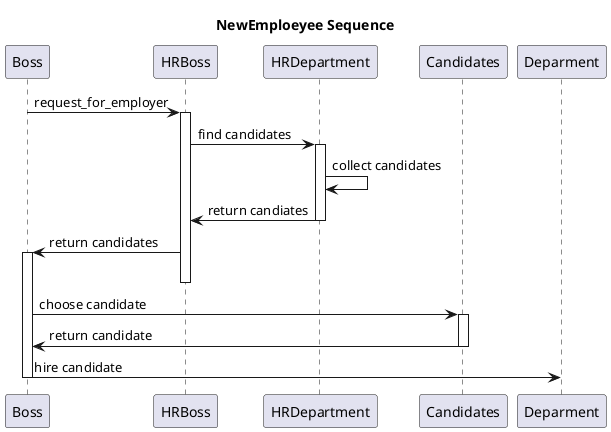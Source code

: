 @startuml

title NewEmploeyee Sequence


Boss->HRBoss: request_for_employer
activate HRBoss

HRBoss->HRDepartment: find candidates
activate HRDepartment

HRDepartment ->HRDepartment: collect candidates
HRDepartment ->HRBoss: return candiates
deactivate HRDepartment

HRBoss->Boss: return candidates
activate Boss
deactivate HRBoss

Boss ->Candidates: choose candidate
activate Candidates
Candidates -> Boss : return candidate
deactivate Candidates


Boss -> Deparment : hire candidate
deactivate Boss

@enduml